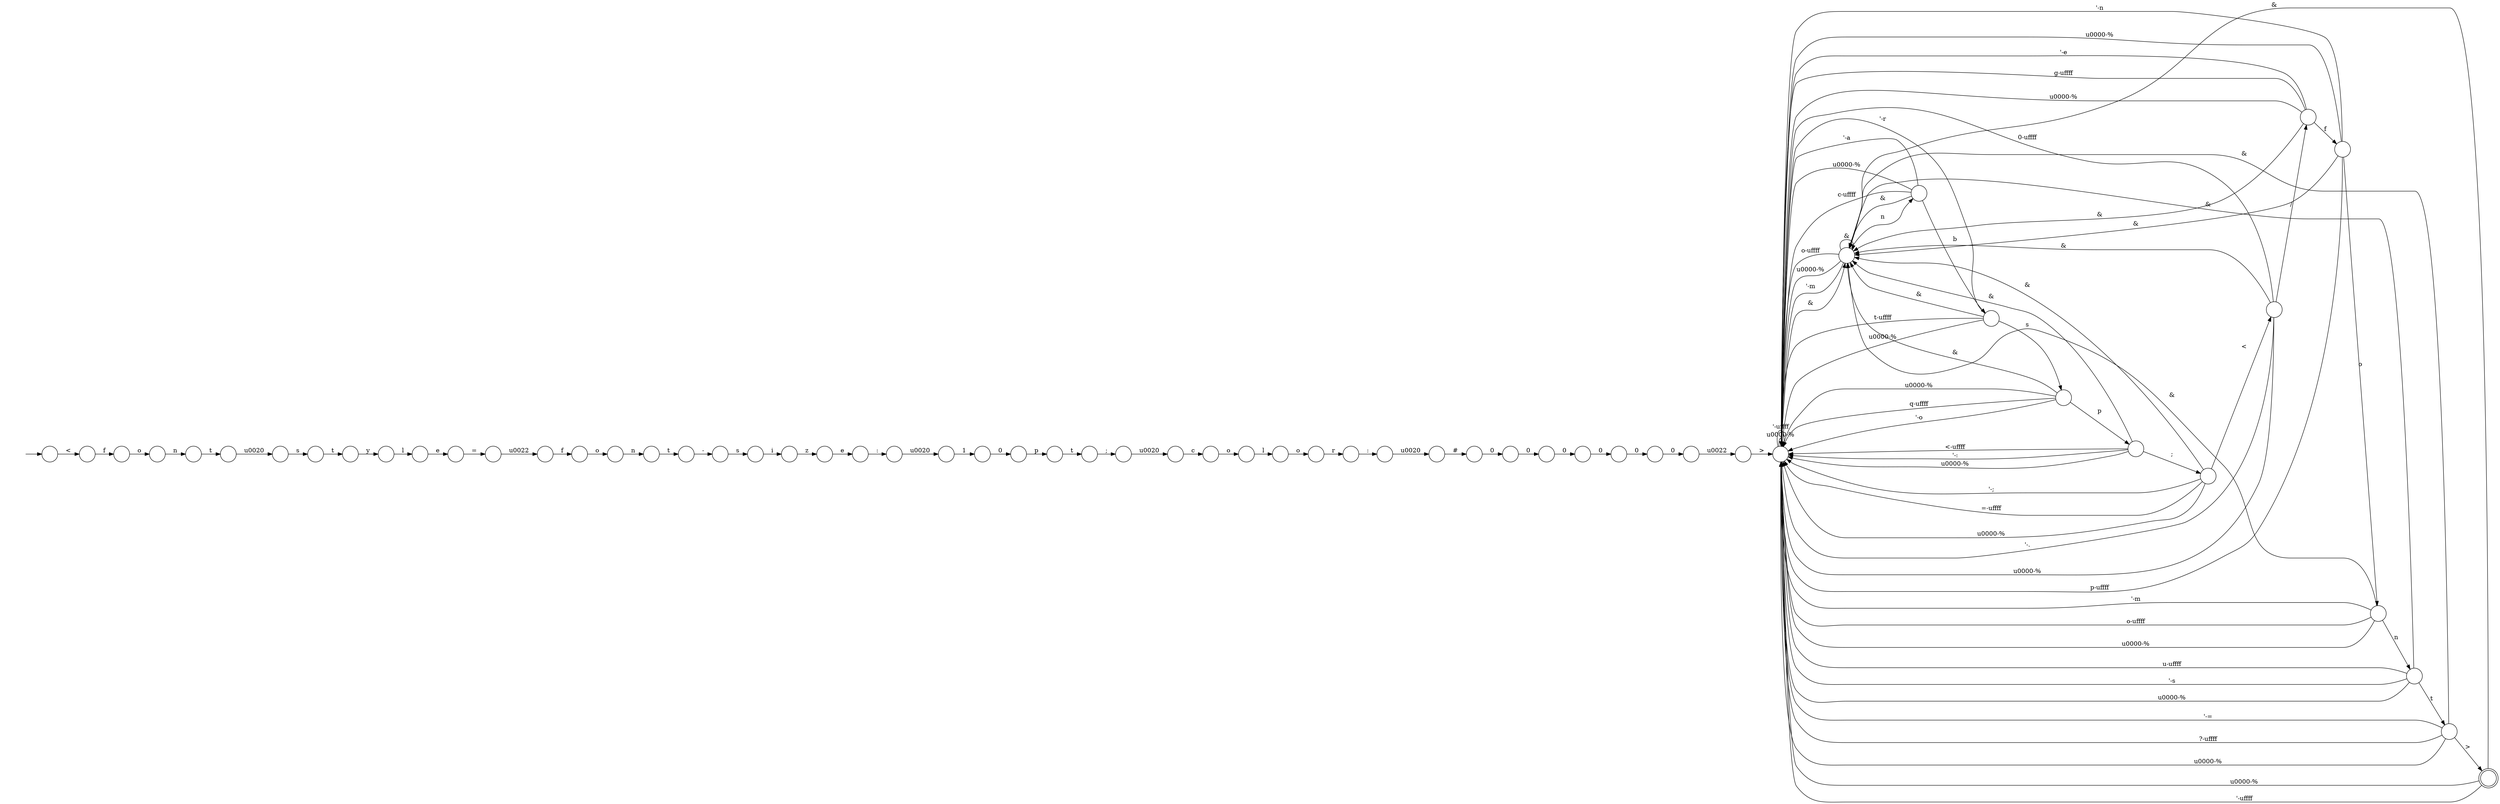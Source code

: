 digraph Automaton {
  rankdir = LR;
  0 [shape=circle,label=""];
  0 -> 49 [label="t"]
  1 [shape=circle,label=""];
  1 -> 26 [label="-"]
  2 [shape=circle,label=""];
  2 -> 35 [label="&"]
  2 -> 53 [label="s"]
  2 -> 58 [label="t-\uffff"]
  2 -> 58 [label="\u0000-%"]
  2 -> 58 [label="'-r"]
  3 [shape=circle,label=""];
  3 -> 16 [label="\u0020"]
  4 [shape=circle,label=""];
  4 -> 9 [label="t"]
  5 [shape=circle,label=""];
  5 -> 44 [label="f"]
  6 [shape=circle,label=""];
  6 -> 35 [label="&"]
  6 -> 58 [label="'-="]
  6 -> 13 [label=">"]
  6 -> 58 [label="\u0000-%"]
  6 -> 58 [label="?-\uffff"]
  7 [shape=circle,label=""];
  7 -> 4 [label="p"]
  8 [shape=circle,label=""];
  8 -> 58 [label="'-."]
  8 -> 40 [label="/"]
  8 -> 35 [label="&"]
  8 -> 58 [label="\u0000-%"]
  8 -> 58 [label="0-\uffff"]
  9 [shape=circle,label=""];
  9 -> 57 [label=";"]
  10 [shape=circle,label=""];
  10 -> 54 [label="n"]
  11 [shape=circle,label=""];
  11 -> 12 [label="0"]
  12 [shape=circle,label=""];
  12 -> 18 [label="0"]
  13 [shape=doublecircle,label=""];
  13 -> 35 [label="&"]
  13 -> 58 [label="\u0000-%"]
  13 -> 58 [label="'-\uffff"]
  14 [shape=circle,label=""];
  14 -> 7 [label="0"]
  15 [shape=circle,label=""];
  15 -> 3 [label=":"]
  16 [shape=circle,label=""];
  16 -> 11 [label="#"]
  17 [shape=circle,label=""];
  17 -> 29 [label="o"]
  18 [shape=circle,label=""];
  18 -> 21 [label="0"]
  19 [shape=circle,label=""];
  19 -> 51 [label="\u0020"]
  20 [shape=circle,label=""];
  20 -> 19 [label=":"]
  21 [shape=circle,label=""];
  21 -> 25 [label="0"]
  22 [shape=circle,label=""];
  initial [shape=plaintext,label=""];
  initial -> 22
  22 -> 42 [label="<"]
  23 [shape=circle,label=""];
  23 -> 58 [label="<-\uffff"]
  23 -> 58 [label="'-:"]
  23 -> 35 [label="&"]
  23 -> 55 [label=";"]
  23 -> 58 [label="\u0000-%"]
  24 [shape=circle,label=""];
  24 -> 56 [label="t"]
  25 [shape=circle,label=""];
  25 -> 52 [label="0"]
  26 [shape=circle,label=""];
  26 -> 46 [label="s"]
  27 [shape=circle,label=""];
  27 -> 39 [label="z"]
  28 [shape=circle,label=""];
  28 -> 30 [label="l"]
  29 [shape=circle,label=""];
  29 -> 24 [label="n"]
  30 [shape=circle,label=""];
  30 -> 32 [label="e"]
  31 [shape=circle,label=""];
  31 -> 58 [label="'-a"]
  31 -> 35 [label="&"]
  31 -> 2 [label="b"]
  31 -> 58 [label="\u0000-%"]
  31 -> 58 [label="c-\uffff"]
  32 [shape=circle,label=""];
  32 -> 36 [label="="]
  33 [shape=circle,label=""];
  33 -> 38 [label="o"]
  34 [shape=circle,label=""];
  34 -> 58 [label="p-\uffff"]
  34 -> 58 [label="'-n"]
  34 -> 35 [label="&"]
  34 -> 58 [label="\u0000-%"]
  34 -> 41 [label="o"]
  35 [shape=circle,label=""];
  35 -> 31 [label="n"]
  35 -> 58 [label="o-\uffff"]
  35 -> 35 [label="&"]
  35 -> 58 [label="\u0000-%"]
  35 -> 58 [label="'-m"]
  36 [shape=circle,label=""];
  36 -> 5 [label="\u0022"]
  37 [shape=circle,label=""];
  37 -> 35 [label="&"]
  37 -> 6 [label="t"]
  37 -> 58 [label="\u0000-%"]
  37 -> 58 [label="u-\uffff"]
  37 -> 58 [label="'-s"]
  38 [shape=circle,label=""];
  38 -> 59 [label="l"]
  39 [shape=circle,label=""];
  39 -> 20 [label="e"]
  40 [shape=circle,label=""];
  40 -> 34 [label="f"]
  40 -> 35 [label="&"]
  40 -> 58 [label="g-\uffff"]
  40 -> 58 [label="'-e"]
  40 -> 58 [label="\u0000-%"]
  41 [shape=circle,label=""];
  41 -> 37 [label="n"]
  41 -> 58 [label="o-\uffff"]
  41 -> 35 [label="&"]
  41 -> 58 [label="\u0000-%"]
  41 -> 58 [label="'-m"]
  42 [shape=circle,label=""];
  42 -> 17 [label="f"]
  43 [shape=circle,label=""];
  43 -> 0 [label="s"]
  44 [shape=circle,label=""];
  44 -> 10 [label="o"]
  45 [shape=circle,label=""];
  45 -> 58 [label=">"]
  46 [shape=circle,label=""];
  46 -> 27 [label="i"]
  47 [shape=circle,label=""];
  47 -> 15 [label="r"]
  48 [shape=circle,label=""];
  48 -> 33 [label="c"]
  49 [shape=circle,label=""];
  49 -> 28 [label="y"]
  50 [shape=circle,label=""];
  50 -> 45 [label="\u0022"]
  51 [shape=circle,label=""];
  51 -> 14 [label="1"]
  52 [shape=circle,label=""];
  52 -> 50 [label="0"]
  53 [shape=circle,label=""];
  53 -> 58 [label="q-\uffff"]
  53 -> 58 [label="'-o"]
  53 -> 35 [label="&"]
  53 -> 23 [label="p"]
  53 -> 58 [label="\u0000-%"]
  54 [shape=circle,label=""];
  54 -> 1 [label="t"]
  55 [shape=circle,label=""];
  55 -> 58 [label="'-;"]
  55 -> 58 [label="=-\uffff"]
  55 -> 35 [label="&"]
  55 -> 58 [label="\u0000-%"]
  55 -> 8 [label="<"]
  56 [shape=circle,label=""];
  56 -> 43 [label="\u0020"]
  57 [shape=circle,label=""];
  57 -> 48 [label="\u0020"]
  58 [shape=circle,label=""];
  58 -> 35 [label="&"]
  58 -> 58 [label="\u0000-%"]
  58 -> 58 [label="'-\uffff"]
  59 [shape=circle,label=""];
  59 -> 47 [label="o"]
}

